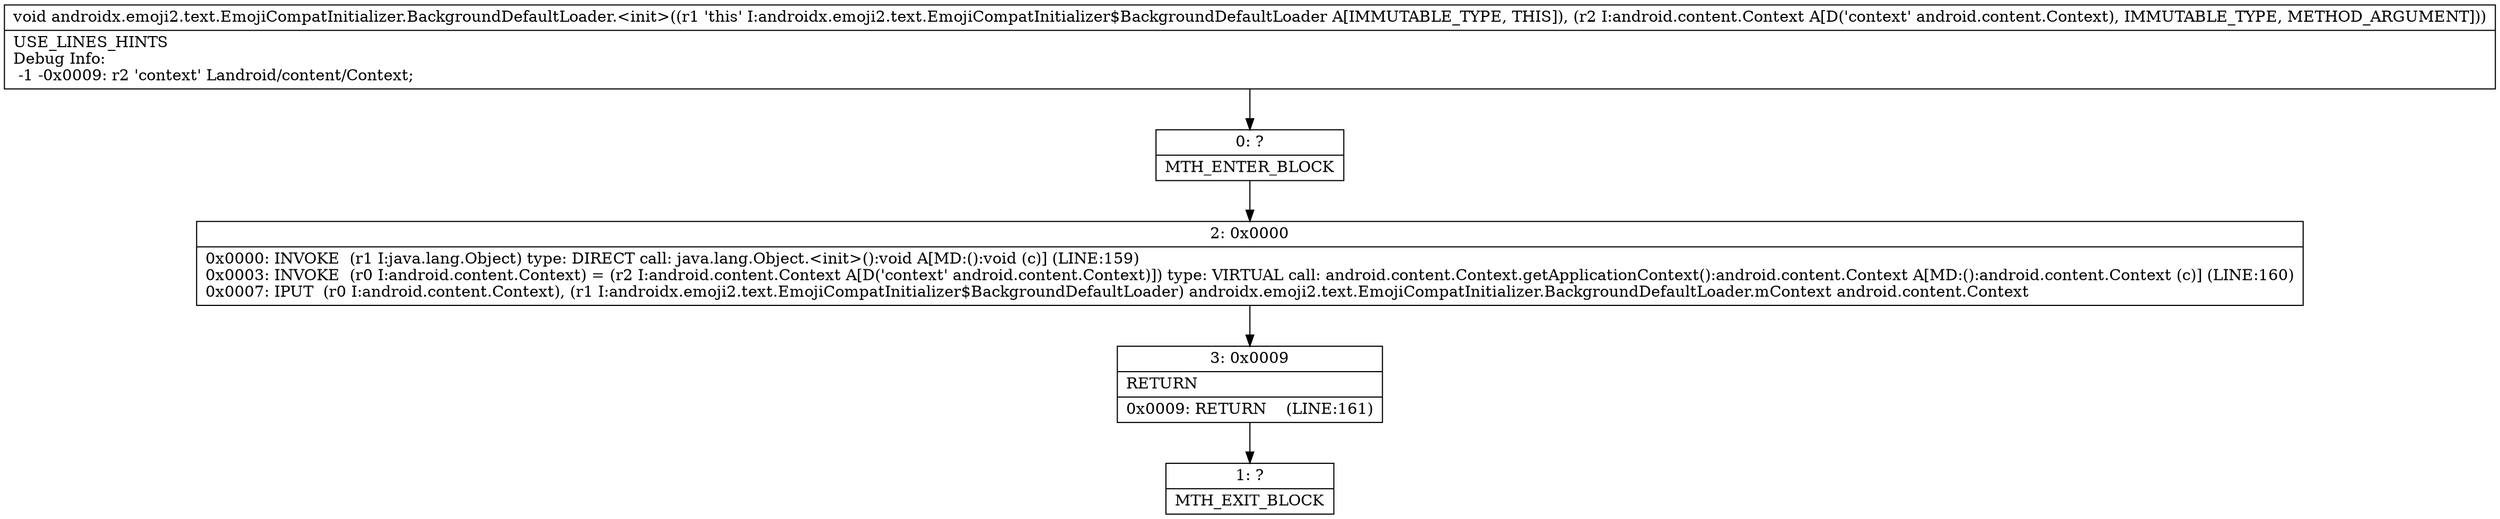 digraph "CFG forandroidx.emoji2.text.EmojiCompatInitializer.BackgroundDefaultLoader.\<init\>(Landroid\/content\/Context;)V" {
Node_0 [shape=record,label="{0\:\ ?|MTH_ENTER_BLOCK\l}"];
Node_2 [shape=record,label="{2\:\ 0x0000|0x0000: INVOKE  (r1 I:java.lang.Object) type: DIRECT call: java.lang.Object.\<init\>():void A[MD:():void (c)] (LINE:159)\l0x0003: INVOKE  (r0 I:android.content.Context) = (r2 I:android.content.Context A[D('context' android.content.Context)]) type: VIRTUAL call: android.content.Context.getApplicationContext():android.content.Context A[MD:():android.content.Context (c)] (LINE:160)\l0x0007: IPUT  (r0 I:android.content.Context), (r1 I:androidx.emoji2.text.EmojiCompatInitializer$BackgroundDefaultLoader) androidx.emoji2.text.EmojiCompatInitializer.BackgroundDefaultLoader.mContext android.content.Context \l}"];
Node_3 [shape=record,label="{3\:\ 0x0009|RETURN\l|0x0009: RETURN    (LINE:161)\l}"];
Node_1 [shape=record,label="{1\:\ ?|MTH_EXIT_BLOCK\l}"];
MethodNode[shape=record,label="{void androidx.emoji2.text.EmojiCompatInitializer.BackgroundDefaultLoader.\<init\>((r1 'this' I:androidx.emoji2.text.EmojiCompatInitializer$BackgroundDefaultLoader A[IMMUTABLE_TYPE, THIS]), (r2 I:android.content.Context A[D('context' android.content.Context), IMMUTABLE_TYPE, METHOD_ARGUMENT]))  | USE_LINES_HINTS\lDebug Info:\l  \-1 \-0x0009: r2 'context' Landroid\/content\/Context;\l}"];
MethodNode -> Node_0;Node_0 -> Node_2;
Node_2 -> Node_3;
Node_3 -> Node_1;
}

